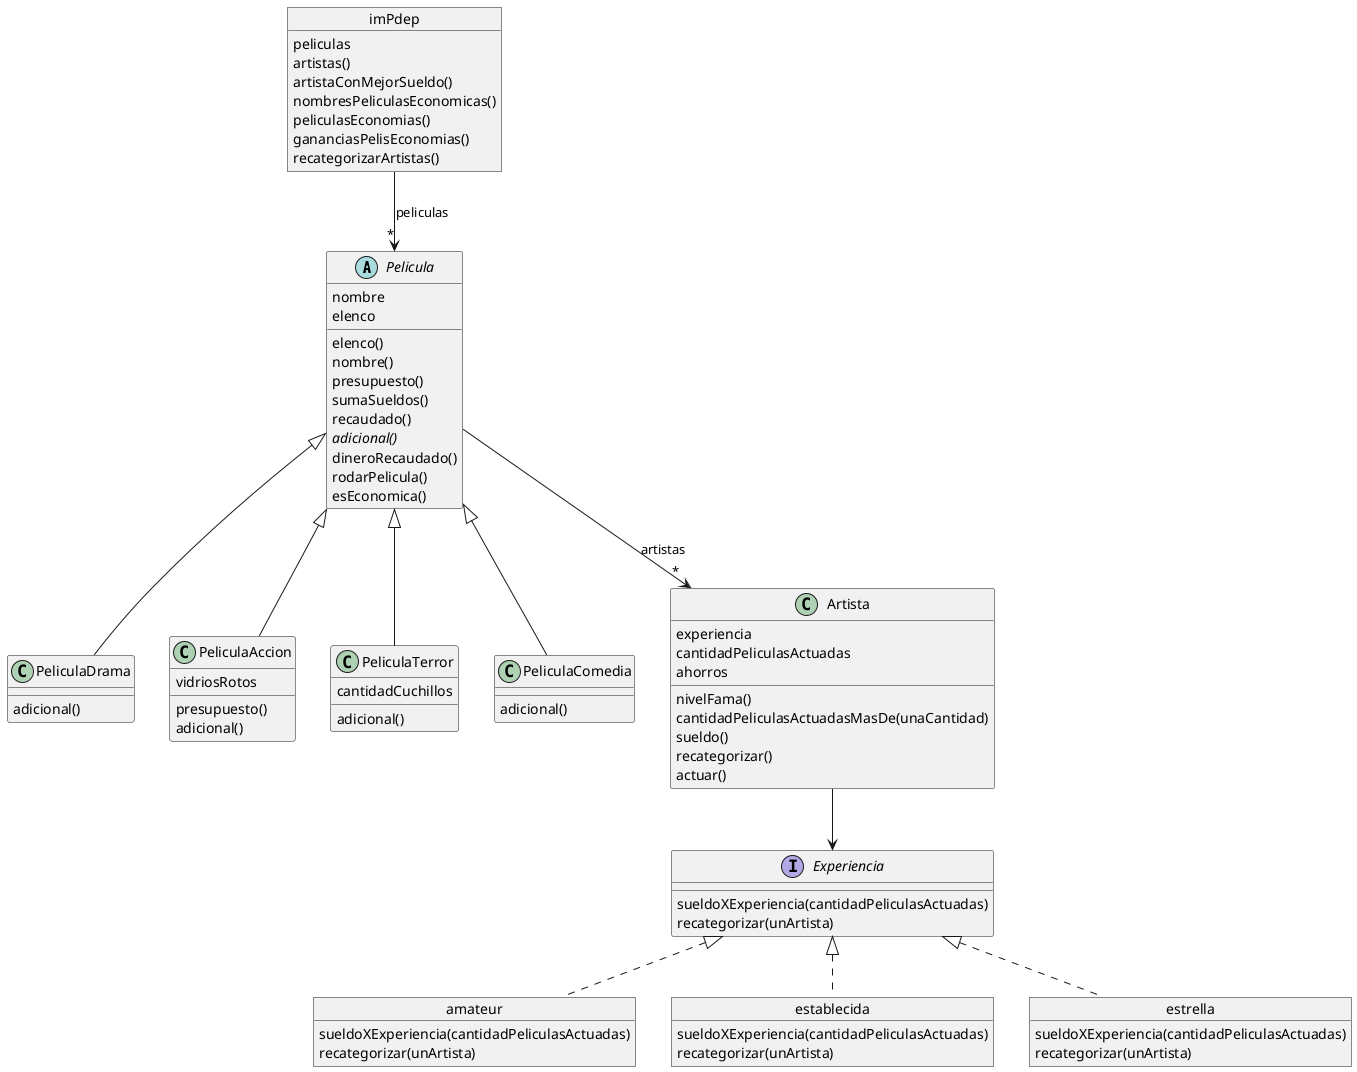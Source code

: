 @startuml
abstract class Pelicula{
    nombre
    elenco

    elenco()
    nombre()
    presupuesto()
    sumaSueldos()
    recaudado()
    {abstract}adicional()
    dineroRecaudado()
    rodarPelicula()
    esEconomica()
}

class PeliculaDrama extends Pelicula{
    adicional()
}

class PeliculaAccion extends Pelicula{
    vidriosRotos
    presupuesto()
    adicional()
}

class PeliculaTerror extends Pelicula{
    cantidadCuchillos
    adicional()
}

class PeliculaComedia extends Pelicula{
    adicional()
}

class Artista{
    experiencia
    cantidadPeliculasActuadas
    ahorros

    nivelFama()
    cantidadPeliculasActuadasMasDe(unaCantidad)
    sueldo()
    recategorizar()
    actuar()
}

interface Experiencia{
    sueldoXExperiencia(cantidadPeliculasActuadas)
    recategorizar(unArtista)
}

object amateur{
    sueldoXExperiencia(cantidadPeliculasActuadas)
    recategorizar(unArtista)
}

object establecida{
    sueldoXExperiencia(cantidadPeliculasActuadas)
    recategorizar(unArtista)
}

object estrella{
    sueldoXExperiencia(cantidadPeliculasActuadas)
    recategorizar(unArtista)
}

object imPdep{
    peliculas
    artistas()
    artistaConMejorSueldo()
    nombresPeliculasEconomicas()
    peliculasEconomias()
    gananciasPelisEconomias()
    recategorizarArtistas()
}

amateur .u.|> Experiencia
establecida .u.|> Experiencia
estrella .u.|> Experiencia
Artista --> Experiencia
imPdep --> "*" Pelicula: peliculas
Pelicula --> "*" Artista: artistas
@enduml
